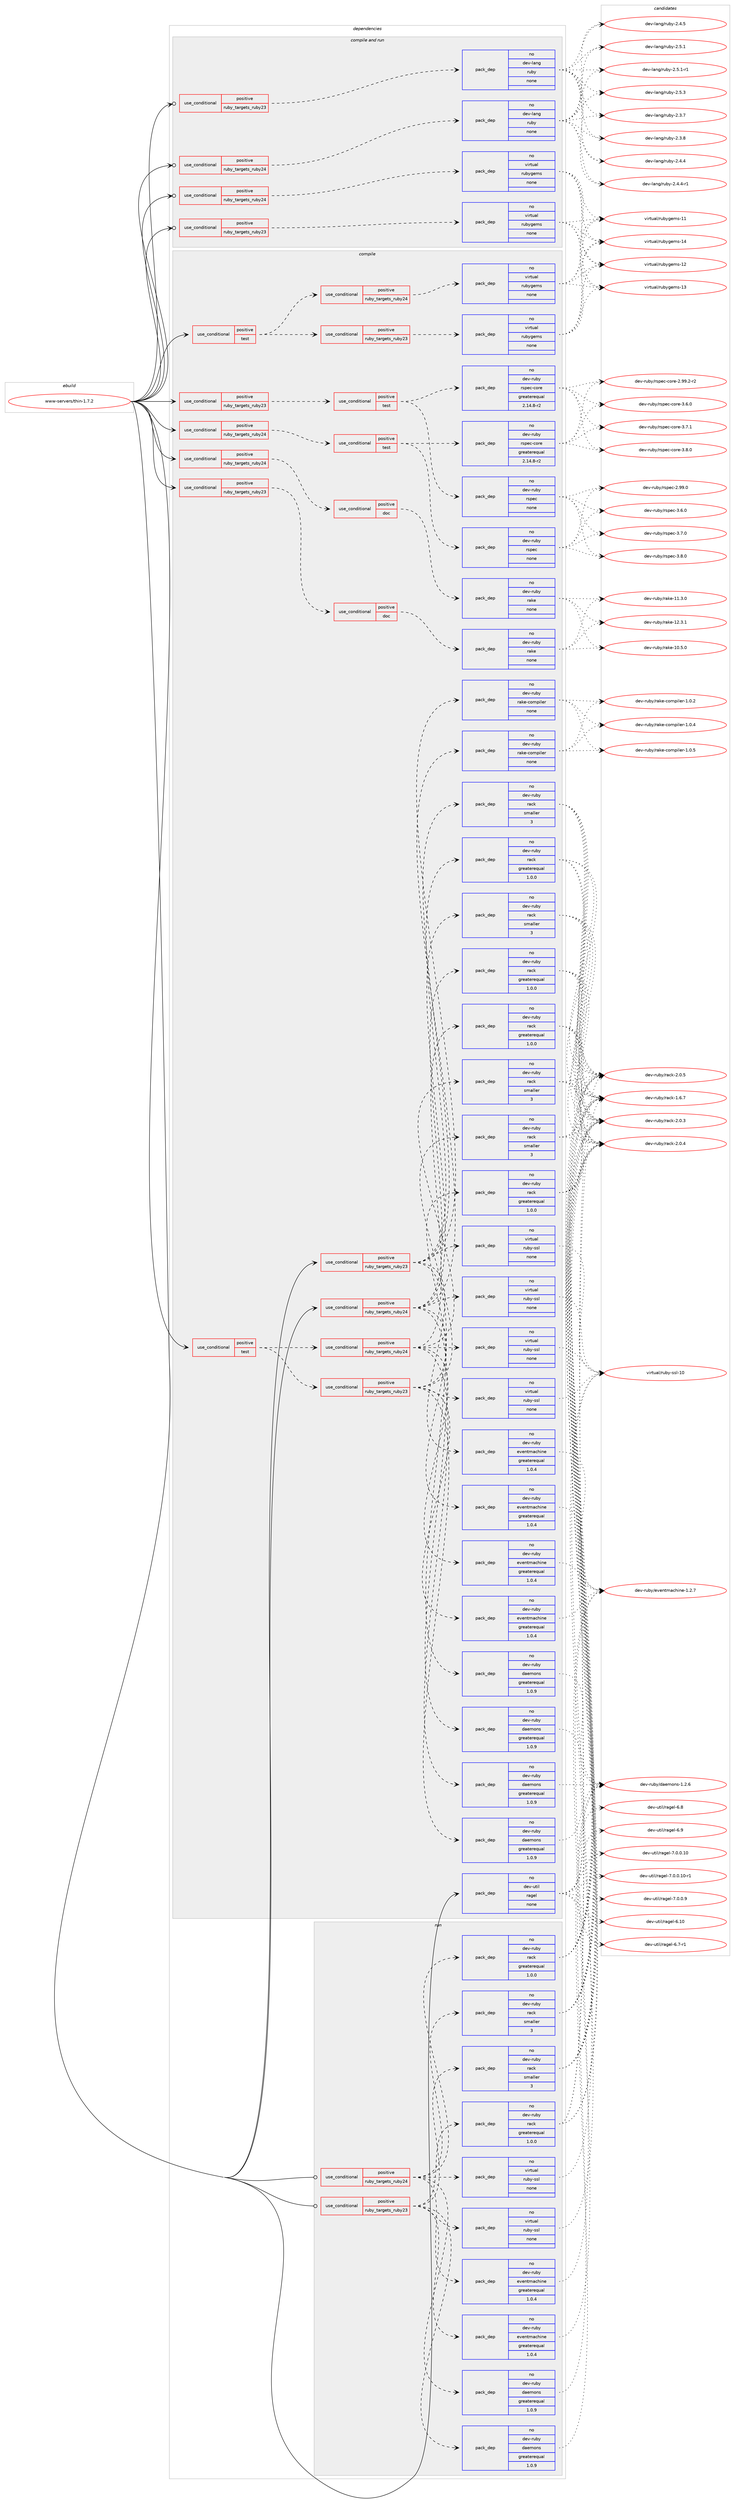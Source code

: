 digraph prolog {

# *************
# Graph options
# *************

newrank=true;
concentrate=true;
compound=true;
graph [rankdir=LR,fontname=Helvetica,fontsize=10,ranksep=1.5];#, ranksep=2.5, nodesep=0.2];
edge  [arrowhead=vee];
node  [fontname=Helvetica,fontsize=10];

# **********
# The ebuild
# **********

subgraph cluster_leftcol {
color=gray;
rank=same;
label=<<i>ebuild</i>>;
id [label="www-servers/thin-1.7.2", color=red, width=4, href="../www-servers/thin-1.7.2.svg"];
}

# ****************
# The dependencies
# ****************

subgraph cluster_midcol {
color=gray;
label=<<i>dependencies</i>>;
subgraph cluster_compile {
fillcolor="#eeeeee";
style=filled;
label=<<i>compile</i>>;
subgraph cond2542 {
dependency11252 [label=<<TABLE BORDER="0" CELLBORDER="1" CELLSPACING="0" CELLPADDING="4"><TR><TD ROWSPAN="3" CELLPADDING="10">use_conditional</TD></TR><TR><TD>positive</TD></TR><TR><TD>ruby_targets_ruby23</TD></TR></TABLE>>, shape=none, color=red];
subgraph cond2543 {
dependency11253 [label=<<TABLE BORDER="0" CELLBORDER="1" CELLSPACING="0" CELLPADDING="4"><TR><TD ROWSPAN="3" CELLPADDING="10">use_conditional</TD></TR><TR><TD>positive</TD></TR><TR><TD>doc</TD></TR></TABLE>>, shape=none, color=red];
subgraph pack8475 {
dependency11254 [label=<<TABLE BORDER="0" CELLBORDER="1" CELLSPACING="0" CELLPADDING="4" WIDTH="220"><TR><TD ROWSPAN="6" CELLPADDING="30">pack_dep</TD></TR><TR><TD WIDTH="110">no</TD></TR><TR><TD>dev-ruby</TD></TR><TR><TD>rake</TD></TR><TR><TD>none</TD></TR><TR><TD></TD></TR></TABLE>>, shape=none, color=blue];
}
dependency11253:e -> dependency11254:w [weight=20,style="dashed",arrowhead="vee"];
}
dependency11252:e -> dependency11253:w [weight=20,style="dashed",arrowhead="vee"];
}
id:e -> dependency11252:w [weight=20,style="solid",arrowhead="vee"];
subgraph cond2544 {
dependency11255 [label=<<TABLE BORDER="0" CELLBORDER="1" CELLSPACING="0" CELLPADDING="4"><TR><TD ROWSPAN="3" CELLPADDING="10">use_conditional</TD></TR><TR><TD>positive</TD></TR><TR><TD>ruby_targets_ruby23</TD></TR></TABLE>>, shape=none, color=red];
subgraph cond2545 {
dependency11256 [label=<<TABLE BORDER="0" CELLBORDER="1" CELLSPACING="0" CELLPADDING="4"><TR><TD ROWSPAN="3" CELLPADDING="10">use_conditional</TD></TR><TR><TD>positive</TD></TR><TR><TD>test</TD></TR></TABLE>>, shape=none, color=red];
subgraph pack8476 {
dependency11257 [label=<<TABLE BORDER="0" CELLBORDER="1" CELLSPACING="0" CELLPADDING="4" WIDTH="220"><TR><TD ROWSPAN="6" CELLPADDING="30">pack_dep</TD></TR><TR><TD WIDTH="110">no</TD></TR><TR><TD>dev-ruby</TD></TR><TR><TD>rspec</TD></TR><TR><TD>none</TD></TR><TR><TD></TD></TR></TABLE>>, shape=none, color=blue];
}
dependency11256:e -> dependency11257:w [weight=20,style="dashed",arrowhead="vee"];
subgraph pack8477 {
dependency11258 [label=<<TABLE BORDER="0" CELLBORDER="1" CELLSPACING="0" CELLPADDING="4" WIDTH="220"><TR><TD ROWSPAN="6" CELLPADDING="30">pack_dep</TD></TR><TR><TD WIDTH="110">no</TD></TR><TR><TD>dev-ruby</TD></TR><TR><TD>rspec-core</TD></TR><TR><TD>greaterequal</TD></TR><TR><TD>2.14.8-r2</TD></TR></TABLE>>, shape=none, color=blue];
}
dependency11256:e -> dependency11258:w [weight=20,style="dashed",arrowhead="vee"];
}
dependency11255:e -> dependency11256:w [weight=20,style="dashed",arrowhead="vee"];
}
id:e -> dependency11255:w [weight=20,style="solid",arrowhead="vee"];
subgraph cond2546 {
dependency11259 [label=<<TABLE BORDER="0" CELLBORDER="1" CELLSPACING="0" CELLPADDING="4"><TR><TD ROWSPAN="3" CELLPADDING="10">use_conditional</TD></TR><TR><TD>positive</TD></TR><TR><TD>ruby_targets_ruby23</TD></TR></TABLE>>, shape=none, color=red];
subgraph pack8478 {
dependency11260 [label=<<TABLE BORDER="0" CELLBORDER="1" CELLSPACING="0" CELLPADDING="4" WIDTH="220"><TR><TD ROWSPAN="6" CELLPADDING="30">pack_dep</TD></TR><TR><TD WIDTH="110">no</TD></TR><TR><TD>dev-ruby</TD></TR><TR><TD>daemons</TD></TR><TR><TD>greaterequal</TD></TR><TR><TD>1.0.9</TD></TR></TABLE>>, shape=none, color=blue];
}
dependency11259:e -> dependency11260:w [weight=20,style="dashed",arrowhead="vee"];
subgraph pack8479 {
dependency11261 [label=<<TABLE BORDER="0" CELLBORDER="1" CELLSPACING="0" CELLPADDING="4" WIDTH="220"><TR><TD ROWSPAN="6" CELLPADDING="30">pack_dep</TD></TR><TR><TD WIDTH="110">no</TD></TR><TR><TD>dev-ruby</TD></TR><TR><TD>rack</TD></TR><TR><TD>greaterequal</TD></TR><TR><TD>1.0.0</TD></TR></TABLE>>, shape=none, color=blue];
}
dependency11259:e -> dependency11261:w [weight=20,style="dashed",arrowhead="vee"];
subgraph pack8480 {
dependency11262 [label=<<TABLE BORDER="0" CELLBORDER="1" CELLSPACING="0" CELLPADDING="4" WIDTH="220"><TR><TD ROWSPAN="6" CELLPADDING="30">pack_dep</TD></TR><TR><TD WIDTH="110">no</TD></TR><TR><TD>dev-ruby</TD></TR><TR><TD>rack</TD></TR><TR><TD>smaller</TD></TR><TR><TD>3</TD></TR></TABLE>>, shape=none, color=blue];
}
dependency11259:e -> dependency11262:w [weight=20,style="dashed",arrowhead="vee"];
subgraph pack8481 {
dependency11263 [label=<<TABLE BORDER="0" CELLBORDER="1" CELLSPACING="0" CELLPADDING="4" WIDTH="220"><TR><TD ROWSPAN="6" CELLPADDING="30">pack_dep</TD></TR><TR><TD WIDTH="110">no</TD></TR><TR><TD>dev-ruby</TD></TR><TR><TD>eventmachine</TD></TR><TR><TD>greaterequal</TD></TR><TR><TD>1.0.4</TD></TR></TABLE>>, shape=none, color=blue];
}
dependency11259:e -> dependency11263:w [weight=20,style="dashed",arrowhead="vee"];
subgraph pack8482 {
dependency11264 [label=<<TABLE BORDER="0" CELLBORDER="1" CELLSPACING="0" CELLPADDING="4" WIDTH="220"><TR><TD ROWSPAN="6" CELLPADDING="30">pack_dep</TD></TR><TR><TD WIDTH="110">no</TD></TR><TR><TD>virtual</TD></TR><TR><TD>ruby-ssl</TD></TR><TR><TD>none</TD></TR><TR><TD></TD></TR></TABLE>>, shape=none, color=blue];
}
dependency11259:e -> dependency11264:w [weight=20,style="dashed",arrowhead="vee"];
subgraph pack8483 {
dependency11265 [label=<<TABLE BORDER="0" CELLBORDER="1" CELLSPACING="0" CELLPADDING="4" WIDTH="220"><TR><TD ROWSPAN="6" CELLPADDING="30">pack_dep</TD></TR><TR><TD WIDTH="110">no</TD></TR><TR><TD>dev-ruby</TD></TR><TR><TD>rake-compiler</TD></TR><TR><TD>none</TD></TR><TR><TD></TD></TR></TABLE>>, shape=none, color=blue];
}
dependency11259:e -> dependency11265:w [weight=20,style="dashed",arrowhead="vee"];
}
id:e -> dependency11259:w [weight=20,style="solid",arrowhead="vee"];
subgraph cond2547 {
dependency11266 [label=<<TABLE BORDER="0" CELLBORDER="1" CELLSPACING="0" CELLPADDING="4"><TR><TD ROWSPAN="3" CELLPADDING="10">use_conditional</TD></TR><TR><TD>positive</TD></TR><TR><TD>ruby_targets_ruby24</TD></TR></TABLE>>, shape=none, color=red];
subgraph cond2548 {
dependency11267 [label=<<TABLE BORDER="0" CELLBORDER="1" CELLSPACING="0" CELLPADDING="4"><TR><TD ROWSPAN="3" CELLPADDING="10">use_conditional</TD></TR><TR><TD>positive</TD></TR><TR><TD>doc</TD></TR></TABLE>>, shape=none, color=red];
subgraph pack8484 {
dependency11268 [label=<<TABLE BORDER="0" CELLBORDER="1" CELLSPACING="0" CELLPADDING="4" WIDTH="220"><TR><TD ROWSPAN="6" CELLPADDING="30">pack_dep</TD></TR><TR><TD WIDTH="110">no</TD></TR><TR><TD>dev-ruby</TD></TR><TR><TD>rake</TD></TR><TR><TD>none</TD></TR><TR><TD></TD></TR></TABLE>>, shape=none, color=blue];
}
dependency11267:e -> dependency11268:w [weight=20,style="dashed",arrowhead="vee"];
}
dependency11266:e -> dependency11267:w [weight=20,style="dashed",arrowhead="vee"];
}
id:e -> dependency11266:w [weight=20,style="solid",arrowhead="vee"];
subgraph cond2549 {
dependency11269 [label=<<TABLE BORDER="0" CELLBORDER="1" CELLSPACING="0" CELLPADDING="4"><TR><TD ROWSPAN="3" CELLPADDING="10">use_conditional</TD></TR><TR><TD>positive</TD></TR><TR><TD>ruby_targets_ruby24</TD></TR></TABLE>>, shape=none, color=red];
subgraph cond2550 {
dependency11270 [label=<<TABLE BORDER="0" CELLBORDER="1" CELLSPACING="0" CELLPADDING="4"><TR><TD ROWSPAN="3" CELLPADDING="10">use_conditional</TD></TR><TR><TD>positive</TD></TR><TR><TD>test</TD></TR></TABLE>>, shape=none, color=red];
subgraph pack8485 {
dependency11271 [label=<<TABLE BORDER="0" CELLBORDER="1" CELLSPACING="0" CELLPADDING="4" WIDTH="220"><TR><TD ROWSPAN="6" CELLPADDING="30">pack_dep</TD></TR><TR><TD WIDTH="110">no</TD></TR><TR><TD>dev-ruby</TD></TR><TR><TD>rspec</TD></TR><TR><TD>none</TD></TR><TR><TD></TD></TR></TABLE>>, shape=none, color=blue];
}
dependency11270:e -> dependency11271:w [weight=20,style="dashed",arrowhead="vee"];
subgraph pack8486 {
dependency11272 [label=<<TABLE BORDER="0" CELLBORDER="1" CELLSPACING="0" CELLPADDING="4" WIDTH="220"><TR><TD ROWSPAN="6" CELLPADDING="30">pack_dep</TD></TR><TR><TD WIDTH="110">no</TD></TR><TR><TD>dev-ruby</TD></TR><TR><TD>rspec-core</TD></TR><TR><TD>greaterequal</TD></TR><TR><TD>2.14.8-r2</TD></TR></TABLE>>, shape=none, color=blue];
}
dependency11270:e -> dependency11272:w [weight=20,style="dashed",arrowhead="vee"];
}
dependency11269:e -> dependency11270:w [weight=20,style="dashed",arrowhead="vee"];
}
id:e -> dependency11269:w [weight=20,style="solid",arrowhead="vee"];
subgraph cond2551 {
dependency11273 [label=<<TABLE BORDER="0" CELLBORDER="1" CELLSPACING="0" CELLPADDING="4"><TR><TD ROWSPAN="3" CELLPADDING="10">use_conditional</TD></TR><TR><TD>positive</TD></TR><TR><TD>ruby_targets_ruby24</TD></TR></TABLE>>, shape=none, color=red];
subgraph pack8487 {
dependency11274 [label=<<TABLE BORDER="0" CELLBORDER="1" CELLSPACING="0" CELLPADDING="4" WIDTH="220"><TR><TD ROWSPAN="6" CELLPADDING="30">pack_dep</TD></TR><TR><TD WIDTH="110">no</TD></TR><TR><TD>dev-ruby</TD></TR><TR><TD>daemons</TD></TR><TR><TD>greaterequal</TD></TR><TR><TD>1.0.9</TD></TR></TABLE>>, shape=none, color=blue];
}
dependency11273:e -> dependency11274:w [weight=20,style="dashed",arrowhead="vee"];
subgraph pack8488 {
dependency11275 [label=<<TABLE BORDER="0" CELLBORDER="1" CELLSPACING="0" CELLPADDING="4" WIDTH="220"><TR><TD ROWSPAN="6" CELLPADDING="30">pack_dep</TD></TR><TR><TD WIDTH="110">no</TD></TR><TR><TD>dev-ruby</TD></TR><TR><TD>rack</TD></TR><TR><TD>greaterequal</TD></TR><TR><TD>1.0.0</TD></TR></TABLE>>, shape=none, color=blue];
}
dependency11273:e -> dependency11275:w [weight=20,style="dashed",arrowhead="vee"];
subgraph pack8489 {
dependency11276 [label=<<TABLE BORDER="0" CELLBORDER="1" CELLSPACING="0" CELLPADDING="4" WIDTH="220"><TR><TD ROWSPAN="6" CELLPADDING="30">pack_dep</TD></TR><TR><TD WIDTH="110">no</TD></TR><TR><TD>dev-ruby</TD></TR><TR><TD>rack</TD></TR><TR><TD>smaller</TD></TR><TR><TD>3</TD></TR></TABLE>>, shape=none, color=blue];
}
dependency11273:e -> dependency11276:w [weight=20,style="dashed",arrowhead="vee"];
subgraph pack8490 {
dependency11277 [label=<<TABLE BORDER="0" CELLBORDER="1" CELLSPACING="0" CELLPADDING="4" WIDTH="220"><TR><TD ROWSPAN="6" CELLPADDING="30">pack_dep</TD></TR><TR><TD WIDTH="110">no</TD></TR><TR><TD>dev-ruby</TD></TR><TR><TD>eventmachine</TD></TR><TR><TD>greaterequal</TD></TR><TR><TD>1.0.4</TD></TR></TABLE>>, shape=none, color=blue];
}
dependency11273:e -> dependency11277:w [weight=20,style="dashed",arrowhead="vee"];
subgraph pack8491 {
dependency11278 [label=<<TABLE BORDER="0" CELLBORDER="1" CELLSPACING="0" CELLPADDING="4" WIDTH="220"><TR><TD ROWSPAN="6" CELLPADDING="30">pack_dep</TD></TR><TR><TD WIDTH="110">no</TD></TR><TR><TD>virtual</TD></TR><TR><TD>ruby-ssl</TD></TR><TR><TD>none</TD></TR><TR><TD></TD></TR></TABLE>>, shape=none, color=blue];
}
dependency11273:e -> dependency11278:w [weight=20,style="dashed",arrowhead="vee"];
subgraph pack8492 {
dependency11279 [label=<<TABLE BORDER="0" CELLBORDER="1" CELLSPACING="0" CELLPADDING="4" WIDTH="220"><TR><TD ROWSPAN="6" CELLPADDING="30">pack_dep</TD></TR><TR><TD WIDTH="110">no</TD></TR><TR><TD>dev-ruby</TD></TR><TR><TD>rake-compiler</TD></TR><TR><TD>none</TD></TR><TR><TD></TD></TR></TABLE>>, shape=none, color=blue];
}
dependency11273:e -> dependency11279:w [weight=20,style="dashed",arrowhead="vee"];
}
id:e -> dependency11273:w [weight=20,style="solid",arrowhead="vee"];
subgraph cond2552 {
dependency11280 [label=<<TABLE BORDER="0" CELLBORDER="1" CELLSPACING="0" CELLPADDING="4"><TR><TD ROWSPAN="3" CELLPADDING="10">use_conditional</TD></TR><TR><TD>positive</TD></TR><TR><TD>test</TD></TR></TABLE>>, shape=none, color=red];
subgraph cond2553 {
dependency11281 [label=<<TABLE BORDER="0" CELLBORDER="1" CELLSPACING="0" CELLPADDING="4"><TR><TD ROWSPAN="3" CELLPADDING="10">use_conditional</TD></TR><TR><TD>positive</TD></TR><TR><TD>ruby_targets_ruby23</TD></TR></TABLE>>, shape=none, color=red];
subgraph pack8493 {
dependency11282 [label=<<TABLE BORDER="0" CELLBORDER="1" CELLSPACING="0" CELLPADDING="4" WIDTH="220"><TR><TD ROWSPAN="6" CELLPADDING="30">pack_dep</TD></TR><TR><TD WIDTH="110">no</TD></TR><TR><TD>dev-ruby</TD></TR><TR><TD>daemons</TD></TR><TR><TD>greaterequal</TD></TR><TR><TD>1.0.9</TD></TR></TABLE>>, shape=none, color=blue];
}
dependency11281:e -> dependency11282:w [weight=20,style="dashed",arrowhead="vee"];
subgraph pack8494 {
dependency11283 [label=<<TABLE BORDER="0" CELLBORDER="1" CELLSPACING="0" CELLPADDING="4" WIDTH="220"><TR><TD ROWSPAN="6" CELLPADDING="30">pack_dep</TD></TR><TR><TD WIDTH="110">no</TD></TR><TR><TD>dev-ruby</TD></TR><TR><TD>rack</TD></TR><TR><TD>greaterequal</TD></TR><TR><TD>1.0.0</TD></TR></TABLE>>, shape=none, color=blue];
}
dependency11281:e -> dependency11283:w [weight=20,style="dashed",arrowhead="vee"];
subgraph pack8495 {
dependency11284 [label=<<TABLE BORDER="0" CELLBORDER="1" CELLSPACING="0" CELLPADDING="4" WIDTH="220"><TR><TD ROWSPAN="6" CELLPADDING="30">pack_dep</TD></TR><TR><TD WIDTH="110">no</TD></TR><TR><TD>dev-ruby</TD></TR><TR><TD>rack</TD></TR><TR><TD>smaller</TD></TR><TR><TD>3</TD></TR></TABLE>>, shape=none, color=blue];
}
dependency11281:e -> dependency11284:w [weight=20,style="dashed",arrowhead="vee"];
subgraph pack8496 {
dependency11285 [label=<<TABLE BORDER="0" CELLBORDER="1" CELLSPACING="0" CELLPADDING="4" WIDTH="220"><TR><TD ROWSPAN="6" CELLPADDING="30">pack_dep</TD></TR><TR><TD WIDTH="110">no</TD></TR><TR><TD>dev-ruby</TD></TR><TR><TD>eventmachine</TD></TR><TR><TD>greaterequal</TD></TR><TR><TD>1.0.4</TD></TR></TABLE>>, shape=none, color=blue];
}
dependency11281:e -> dependency11285:w [weight=20,style="dashed",arrowhead="vee"];
subgraph pack8497 {
dependency11286 [label=<<TABLE BORDER="0" CELLBORDER="1" CELLSPACING="0" CELLPADDING="4" WIDTH="220"><TR><TD ROWSPAN="6" CELLPADDING="30">pack_dep</TD></TR><TR><TD WIDTH="110">no</TD></TR><TR><TD>virtual</TD></TR><TR><TD>ruby-ssl</TD></TR><TR><TD>none</TD></TR><TR><TD></TD></TR></TABLE>>, shape=none, color=blue];
}
dependency11281:e -> dependency11286:w [weight=20,style="dashed",arrowhead="vee"];
}
dependency11280:e -> dependency11281:w [weight=20,style="dashed",arrowhead="vee"];
subgraph cond2554 {
dependency11287 [label=<<TABLE BORDER="0" CELLBORDER="1" CELLSPACING="0" CELLPADDING="4"><TR><TD ROWSPAN="3" CELLPADDING="10">use_conditional</TD></TR><TR><TD>positive</TD></TR><TR><TD>ruby_targets_ruby24</TD></TR></TABLE>>, shape=none, color=red];
subgraph pack8498 {
dependency11288 [label=<<TABLE BORDER="0" CELLBORDER="1" CELLSPACING="0" CELLPADDING="4" WIDTH="220"><TR><TD ROWSPAN="6" CELLPADDING="30">pack_dep</TD></TR><TR><TD WIDTH="110">no</TD></TR><TR><TD>dev-ruby</TD></TR><TR><TD>daemons</TD></TR><TR><TD>greaterequal</TD></TR><TR><TD>1.0.9</TD></TR></TABLE>>, shape=none, color=blue];
}
dependency11287:e -> dependency11288:w [weight=20,style="dashed",arrowhead="vee"];
subgraph pack8499 {
dependency11289 [label=<<TABLE BORDER="0" CELLBORDER="1" CELLSPACING="0" CELLPADDING="4" WIDTH="220"><TR><TD ROWSPAN="6" CELLPADDING="30">pack_dep</TD></TR><TR><TD WIDTH="110">no</TD></TR><TR><TD>dev-ruby</TD></TR><TR><TD>rack</TD></TR><TR><TD>greaterequal</TD></TR><TR><TD>1.0.0</TD></TR></TABLE>>, shape=none, color=blue];
}
dependency11287:e -> dependency11289:w [weight=20,style="dashed",arrowhead="vee"];
subgraph pack8500 {
dependency11290 [label=<<TABLE BORDER="0" CELLBORDER="1" CELLSPACING="0" CELLPADDING="4" WIDTH="220"><TR><TD ROWSPAN="6" CELLPADDING="30">pack_dep</TD></TR><TR><TD WIDTH="110">no</TD></TR><TR><TD>dev-ruby</TD></TR><TR><TD>rack</TD></TR><TR><TD>smaller</TD></TR><TR><TD>3</TD></TR></TABLE>>, shape=none, color=blue];
}
dependency11287:e -> dependency11290:w [weight=20,style="dashed",arrowhead="vee"];
subgraph pack8501 {
dependency11291 [label=<<TABLE BORDER="0" CELLBORDER="1" CELLSPACING="0" CELLPADDING="4" WIDTH="220"><TR><TD ROWSPAN="6" CELLPADDING="30">pack_dep</TD></TR><TR><TD WIDTH="110">no</TD></TR><TR><TD>dev-ruby</TD></TR><TR><TD>eventmachine</TD></TR><TR><TD>greaterequal</TD></TR><TR><TD>1.0.4</TD></TR></TABLE>>, shape=none, color=blue];
}
dependency11287:e -> dependency11291:w [weight=20,style="dashed",arrowhead="vee"];
subgraph pack8502 {
dependency11292 [label=<<TABLE BORDER="0" CELLBORDER="1" CELLSPACING="0" CELLPADDING="4" WIDTH="220"><TR><TD ROWSPAN="6" CELLPADDING="30">pack_dep</TD></TR><TR><TD WIDTH="110">no</TD></TR><TR><TD>virtual</TD></TR><TR><TD>ruby-ssl</TD></TR><TR><TD>none</TD></TR><TR><TD></TD></TR></TABLE>>, shape=none, color=blue];
}
dependency11287:e -> dependency11292:w [weight=20,style="dashed",arrowhead="vee"];
}
dependency11280:e -> dependency11287:w [weight=20,style="dashed",arrowhead="vee"];
}
id:e -> dependency11280:w [weight=20,style="solid",arrowhead="vee"];
subgraph cond2555 {
dependency11293 [label=<<TABLE BORDER="0" CELLBORDER="1" CELLSPACING="0" CELLPADDING="4"><TR><TD ROWSPAN="3" CELLPADDING="10">use_conditional</TD></TR><TR><TD>positive</TD></TR><TR><TD>test</TD></TR></TABLE>>, shape=none, color=red];
subgraph cond2556 {
dependency11294 [label=<<TABLE BORDER="0" CELLBORDER="1" CELLSPACING="0" CELLPADDING="4"><TR><TD ROWSPAN="3" CELLPADDING="10">use_conditional</TD></TR><TR><TD>positive</TD></TR><TR><TD>ruby_targets_ruby23</TD></TR></TABLE>>, shape=none, color=red];
subgraph pack8503 {
dependency11295 [label=<<TABLE BORDER="0" CELLBORDER="1" CELLSPACING="0" CELLPADDING="4" WIDTH="220"><TR><TD ROWSPAN="6" CELLPADDING="30">pack_dep</TD></TR><TR><TD WIDTH="110">no</TD></TR><TR><TD>virtual</TD></TR><TR><TD>rubygems</TD></TR><TR><TD>none</TD></TR><TR><TD></TD></TR></TABLE>>, shape=none, color=blue];
}
dependency11294:e -> dependency11295:w [weight=20,style="dashed",arrowhead="vee"];
}
dependency11293:e -> dependency11294:w [weight=20,style="dashed",arrowhead="vee"];
subgraph cond2557 {
dependency11296 [label=<<TABLE BORDER="0" CELLBORDER="1" CELLSPACING="0" CELLPADDING="4"><TR><TD ROWSPAN="3" CELLPADDING="10">use_conditional</TD></TR><TR><TD>positive</TD></TR><TR><TD>ruby_targets_ruby24</TD></TR></TABLE>>, shape=none, color=red];
subgraph pack8504 {
dependency11297 [label=<<TABLE BORDER="0" CELLBORDER="1" CELLSPACING="0" CELLPADDING="4" WIDTH="220"><TR><TD ROWSPAN="6" CELLPADDING="30">pack_dep</TD></TR><TR><TD WIDTH="110">no</TD></TR><TR><TD>virtual</TD></TR><TR><TD>rubygems</TD></TR><TR><TD>none</TD></TR><TR><TD></TD></TR></TABLE>>, shape=none, color=blue];
}
dependency11296:e -> dependency11297:w [weight=20,style="dashed",arrowhead="vee"];
}
dependency11293:e -> dependency11296:w [weight=20,style="dashed",arrowhead="vee"];
}
id:e -> dependency11293:w [weight=20,style="solid",arrowhead="vee"];
subgraph pack8505 {
dependency11298 [label=<<TABLE BORDER="0" CELLBORDER="1" CELLSPACING="0" CELLPADDING="4" WIDTH="220"><TR><TD ROWSPAN="6" CELLPADDING="30">pack_dep</TD></TR><TR><TD WIDTH="110">no</TD></TR><TR><TD>dev-util</TD></TR><TR><TD>ragel</TD></TR><TR><TD>none</TD></TR><TR><TD></TD></TR></TABLE>>, shape=none, color=blue];
}
id:e -> dependency11298:w [weight=20,style="solid",arrowhead="vee"];
}
subgraph cluster_compileandrun {
fillcolor="#eeeeee";
style=filled;
label=<<i>compile and run</i>>;
subgraph cond2558 {
dependency11299 [label=<<TABLE BORDER="0" CELLBORDER="1" CELLSPACING="0" CELLPADDING="4"><TR><TD ROWSPAN="3" CELLPADDING="10">use_conditional</TD></TR><TR><TD>positive</TD></TR><TR><TD>ruby_targets_ruby23</TD></TR></TABLE>>, shape=none, color=red];
subgraph pack8506 {
dependency11300 [label=<<TABLE BORDER="0" CELLBORDER="1" CELLSPACING="0" CELLPADDING="4" WIDTH="220"><TR><TD ROWSPAN="6" CELLPADDING="30">pack_dep</TD></TR><TR><TD WIDTH="110">no</TD></TR><TR><TD>dev-lang</TD></TR><TR><TD>ruby</TD></TR><TR><TD>none</TD></TR><TR><TD></TD></TR></TABLE>>, shape=none, color=blue];
}
dependency11299:e -> dependency11300:w [weight=20,style="dashed",arrowhead="vee"];
}
id:e -> dependency11299:w [weight=20,style="solid",arrowhead="odotvee"];
subgraph cond2559 {
dependency11301 [label=<<TABLE BORDER="0" CELLBORDER="1" CELLSPACING="0" CELLPADDING="4"><TR><TD ROWSPAN="3" CELLPADDING="10">use_conditional</TD></TR><TR><TD>positive</TD></TR><TR><TD>ruby_targets_ruby23</TD></TR></TABLE>>, shape=none, color=red];
subgraph pack8507 {
dependency11302 [label=<<TABLE BORDER="0" CELLBORDER="1" CELLSPACING="0" CELLPADDING="4" WIDTH="220"><TR><TD ROWSPAN="6" CELLPADDING="30">pack_dep</TD></TR><TR><TD WIDTH="110">no</TD></TR><TR><TD>virtual</TD></TR><TR><TD>rubygems</TD></TR><TR><TD>none</TD></TR><TR><TD></TD></TR></TABLE>>, shape=none, color=blue];
}
dependency11301:e -> dependency11302:w [weight=20,style="dashed",arrowhead="vee"];
}
id:e -> dependency11301:w [weight=20,style="solid",arrowhead="odotvee"];
subgraph cond2560 {
dependency11303 [label=<<TABLE BORDER="0" CELLBORDER="1" CELLSPACING="0" CELLPADDING="4"><TR><TD ROWSPAN="3" CELLPADDING="10">use_conditional</TD></TR><TR><TD>positive</TD></TR><TR><TD>ruby_targets_ruby24</TD></TR></TABLE>>, shape=none, color=red];
subgraph pack8508 {
dependency11304 [label=<<TABLE BORDER="0" CELLBORDER="1" CELLSPACING="0" CELLPADDING="4" WIDTH="220"><TR><TD ROWSPAN="6" CELLPADDING="30">pack_dep</TD></TR><TR><TD WIDTH="110">no</TD></TR><TR><TD>dev-lang</TD></TR><TR><TD>ruby</TD></TR><TR><TD>none</TD></TR><TR><TD></TD></TR></TABLE>>, shape=none, color=blue];
}
dependency11303:e -> dependency11304:w [weight=20,style="dashed",arrowhead="vee"];
}
id:e -> dependency11303:w [weight=20,style="solid",arrowhead="odotvee"];
subgraph cond2561 {
dependency11305 [label=<<TABLE BORDER="0" CELLBORDER="1" CELLSPACING="0" CELLPADDING="4"><TR><TD ROWSPAN="3" CELLPADDING="10">use_conditional</TD></TR><TR><TD>positive</TD></TR><TR><TD>ruby_targets_ruby24</TD></TR></TABLE>>, shape=none, color=red];
subgraph pack8509 {
dependency11306 [label=<<TABLE BORDER="0" CELLBORDER="1" CELLSPACING="0" CELLPADDING="4" WIDTH="220"><TR><TD ROWSPAN="6" CELLPADDING="30">pack_dep</TD></TR><TR><TD WIDTH="110">no</TD></TR><TR><TD>virtual</TD></TR><TR><TD>rubygems</TD></TR><TR><TD>none</TD></TR><TR><TD></TD></TR></TABLE>>, shape=none, color=blue];
}
dependency11305:e -> dependency11306:w [weight=20,style="dashed",arrowhead="vee"];
}
id:e -> dependency11305:w [weight=20,style="solid",arrowhead="odotvee"];
}
subgraph cluster_run {
fillcolor="#eeeeee";
style=filled;
label=<<i>run</i>>;
subgraph cond2562 {
dependency11307 [label=<<TABLE BORDER="0" CELLBORDER="1" CELLSPACING="0" CELLPADDING="4"><TR><TD ROWSPAN="3" CELLPADDING="10">use_conditional</TD></TR><TR><TD>positive</TD></TR><TR><TD>ruby_targets_ruby23</TD></TR></TABLE>>, shape=none, color=red];
subgraph pack8510 {
dependency11308 [label=<<TABLE BORDER="0" CELLBORDER="1" CELLSPACING="0" CELLPADDING="4" WIDTH="220"><TR><TD ROWSPAN="6" CELLPADDING="30">pack_dep</TD></TR><TR><TD WIDTH="110">no</TD></TR><TR><TD>dev-ruby</TD></TR><TR><TD>daemons</TD></TR><TR><TD>greaterequal</TD></TR><TR><TD>1.0.9</TD></TR></TABLE>>, shape=none, color=blue];
}
dependency11307:e -> dependency11308:w [weight=20,style="dashed",arrowhead="vee"];
subgraph pack8511 {
dependency11309 [label=<<TABLE BORDER="0" CELLBORDER="1" CELLSPACING="0" CELLPADDING="4" WIDTH="220"><TR><TD ROWSPAN="6" CELLPADDING="30">pack_dep</TD></TR><TR><TD WIDTH="110">no</TD></TR><TR><TD>dev-ruby</TD></TR><TR><TD>rack</TD></TR><TR><TD>greaterequal</TD></TR><TR><TD>1.0.0</TD></TR></TABLE>>, shape=none, color=blue];
}
dependency11307:e -> dependency11309:w [weight=20,style="dashed",arrowhead="vee"];
subgraph pack8512 {
dependency11310 [label=<<TABLE BORDER="0" CELLBORDER="1" CELLSPACING="0" CELLPADDING="4" WIDTH="220"><TR><TD ROWSPAN="6" CELLPADDING="30">pack_dep</TD></TR><TR><TD WIDTH="110">no</TD></TR><TR><TD>dev-ruby</TD></TR><TR><TD>rack</TD></TR><TR><TD>smaller</TD></TR><TR><TD>3</TD></TR></TABLE>>, shape=none, color=blue];
}
dependency11307:e -> dependency11310:w [weight=20,style="dashed",arrowhead="vee"];
subgraph pack8513 {
dependency11311 [label=<<TABLE BORDER="0" CELLBORDER="1" CELLSPACING="0" CELLPADDING="4" WIDTH="220"><TR><TD ROWSPAN="6" CELLPADDING="30">pack_dep</TD></TR><TR><TD WIDTH="110">no</TD></TR><TR><TD>dev-ruby</TD></TR><TR><TD>eventmachine</TD></TR><TR><TD>greaterequal</TD></TR><TR><TD>1.0.4</TD></TR></TABLE>>, shape=none, color=blue];
}
dependency11307:e -> dependency11311:w [weight=20,style="dashed",arrowhead="vee"];
subgraph pack8514 {
dependency11312 [label=<<TABLE BORDER="0" CELLBORDER="1" CELLSPACING="0" CELLPADDING="4" WIDTH="220"><TR><TD ROWSPAN="6" CELLPADDING="30">pack_dep</TD></TR><TR><TD WIDTH="110">no</TD></TR><TR><TD>virtual</TD></TR><TR><TD>ruby-ssl</TD></TR><TR><TD>none</TD></TR><TR><TD></TD></TR></TABLE>>, shape=none, color=blue];
}
dependency11307:e -> dependency11312:w [weight=20,style="dashed",arrowhead="vee"];
}
id:e -> dependency11307:w [weight=20,style="solid",arrowhead="odot"];
subgraph cond2563 {
dependency11313 [label=<<TABLE BORDER="0" CELLBORDER="1" CELLSPACING="0" CELLPADDING="4"><TR><TD ROWSPAN="3" CELLPADDING="10">use_conditional</TD></TR><TR><TD>positive</TD></TR><TR><TD>ruby_targets_ruby24</TD></TR></TABLE>>, shape=none, color=red];
subgraph pack8515 {
dependency11314 [label=<<TABLE BORDER="0" CELLBORDER="1" CELLSPACING="0" CELLPADDING="4" WIDTH="220"><TR><TD ROWSPAN="6" CELLPADDING="30">pack_dep</TD></TR><TR><TD WIDTH="110">no</TD></TR><TR><TD>dev-ruby</TD></TR><TR><TD>daemons</TD></TR><TR><TD>greaterequal</TD></TR><TR><TD>1.0.9</TD></TR></TABLE>>, shape=none, color=blue];
}
dependency11313:e -> dependency11314:w [weight=20,style="dashed",arrowhead="vee"];
subgraph pack8516 {
dependency11315 [label=<<TABLE BORDER="0" CELLBORDER="1" CELLSPACING="0" CELLPADDING="4" WIDTH="220"><TR><TD ROWSPAN="6" CELLPADDING="30">pack_dep</TD></TR><TR><TD WIDTH="110">no</TD></TR><TR><TD>dev-ruby</TD></TR><TR><TD>rack</TD></TR><TR><TD>greaterequal</TD></TR><TR><TD>1.0.0</TD></TR></TABLE>>, shape=none, color=blue];
}
dependency11313:e -> dependency11315:w [weight=20,style="dashed",arrowhead="vee"];
subgraph pack8517 {
dependency11316 [label=<<TABLE BORDER="0" CELLBORDER="1" CELLSPACING="0" CELLPADDING="4" WIDTH="220"><TR><TD ROWSPAN="6" CELLPADDING="30">pack_dep</TD></TR><TR><TD WIDTH="110">no</TD></TR><TR><TD>dev-ruby</TD></TR><TR><TD>rack</TD></TR><TR><TD>smaller</TD></TR><TR><TD>3</TD></TR></TABLE>>, shape=none, color=blue];
}
dependency11313:e -> dependency11316:w [weight=20,style="dashed",arrowhead="vee"];
subgraph pack8518 {
dependency11317 [label=<<TABLE BORDER="0" CELLBORDER="1" CELLSPACING="0" CELLPADDING="4" WIDTH="220"><TR><TD ROWSPAN="6" CELLPADDING="30">pack_dep</TD></TR><TR><TD WIDTH="110">no</TD></TR><TR><TD>dev-ruby</TD></TR><TR><TD>eventmachine</TD></TR><TR><TD>greaterequal</TD></TR><TR><TD>1.0.4</TD></TR></TABLE>>, shape=none, color=blue];
}
dependency11313:e -> dependency11317:w [weight=20,style="dashed",arrowhead="vee"];
subgraph pack8519 {
dependency11318 [label=<<TABLE BORDER="0" CELLBORDER="1" CELLSPACING="0" CELLPADDING="4" WIDTH="220"><TR><TD ROWSPAN="6" CELLPADDING="30">pack_dep</TD></TR><TR><TD WIDTH="110">no</TD></TR><TR><TD>virtual</TD></TR><TR><TD>ruby-ssl</TD></TR><TR><TD>none</TD></TR><TR><TD></TD></TR></TABLE>>, shape=none, color=blue];
}
dependency11313:e -> dependency11318:w [weight=20,style="dashed",arrowhead="vee"];
}
id:e -> dependency11313:w [weight=20,style="solid",arrowhead="odot"];
}
}

# **************
# The candidates
# **************

subgraph cluster_choices {
rank=same;
color=gray;
label=<<i>candidates</i>>;

subgraph choice8475 {
color=black;
nodesep=1;
choice1001011184511411798121471149710710145494846534648 [label="dev-ruby/rake-10.5.0", color=red, width=4,href="../dev-ruby/rake-10.5.0.svg"];
choice1001011184511411798121471149710710145494946514648 [label="dev-ruby/rake-11.3.0", color=red, width=4,href="../dev-ruby/rake-11.3.0.svg"];
choice1001011184511411798121471149710710145495046514649 [label="dev-ruby/rake-12.3.1", color=red, width=4,href="../dev-ruby/rake-12.3.1.svg"];
dependency11254:e -> choice1001011184511411798121471149710710145494846534648:w [style=dotted,weight="100"];
dependency11254:e -> choice1001011184511411798121471149710710145494946514648:w [style=dotted,weight="100"];
dependency11254:e -> choice1001011184511411798121471149710710145495046514649:w [style=dotted,weight="100"];
}
subgraph choice8476 {
color=black;
nodesep=1;
choice1001011184511411798121471141151121019945504657574648 [label="dev-ruby/rspec-2.99.0", color=red, width=4,href="../dev-ruby/rspec-2.99.0.svg"];
choice10010111845114117981214711411511210199455146544648 [label="dev-ruby/rspec-3.6.0", color=red, width=4,href="../dev-ruby/rspec-3.6.0.svg"];
choice10010111845114117981214711411511210199455146554648 [label="dev-ruby/rspec-3.7.0", color=red, width=4,href="../dev-ruby/rspec-3.7.0.svg"];
choice10010111845114117981214711411511210199455146564648 [label="dev-ruby/rspec-3.8.0", color=red, width=4,href="../dev-ruby/rspec-3.8.0.svg"];
dependency11257:e -> choice1001011184511411798121471141151121019945504657574648:w [style=dotted,weight="100"];
dependency11257:e -> choice10010111845114117981214711411511210199455146544648:w [style=dotted,weight="100"];
dependency11257:e -> choice10010111845114117981214711411511210199455146554648:w [style=dotted,weight="100"];
dependency11257:e -> choice10010111845114117981214711411511210199455146564648:w [style=dotted,weight="100"];
}
subgraph choice8477 {
color=black;
nodesep=1;
choice100101118451141179812147114115112101994599111114101455046575746504511450 [label="dev-ruby/rspec-core-2.99.2-r2", color=red, width=4,href="../dev-ruby/rspec-core-2.99.2-r2.svg"];
choice100101118451141179812147114115112101994599111114101455146544648 [label="dev-ruby/rspec-core-3.6.0", color=red, width=4,href="../dev-ruby/rspec-core-3.6.0.svg"];
choice100101118451141179812147114115112101994599111114101455146554649 [label="dev-ruby/rspec-core-3.7.1", color=red, width=4,href="../dev-ruby/rspec-core-3.7.1.svg"];
choice100101118451141179812147114115112101994599111114101455146564648 [label="dev-ruby/rspec-core-3.8.0", color=red, width=4,href="../dev-ruby/rspec-core-3.8.0.svg"];
dependency11258:e -> choice100101118451141179812147114115112101994599111114101455046575746504511450:w [style=dotted,weight="100"];
dependency11258:e -> choice100101118451141179812147114115112101994599111114101455146544648:w [style=dotted,weight="100"];
dependency11258:e -> choice100101118451141179812147114115112101994599111114101455146554649:w [style=dotted,weight="100"];
dependency11258:e -> choice100101118451141179812147114115112101994599111114101455146564648:w [style=dotted,weight="100"];
}
subgraph choice8478 {
color=black;
nodesep=1;
choice10010111845114117981214710097101109111110115454946504654 [label="dev-ruby/daemons-1.2.6", color=red, width=4,href="../dev-ruby/daemons-1.2.6.svg"];
dependency11260:e -> choice10010111845114117981214710097101109111110115454946504654:w [style=dotted,weight="100"];
}
subgraph choice8479 {
color=black;
nodesep=1;
choice1001011184511411798121471149799107454946544655 [label="dev-ruby/rack-1.6.7", color=red, width=4,href="../dev-ruby/rack-1.6.7.svg"];
choice1001011184511411798121471149799107455046484651 [label="dev-ruby/rack-2.0.3", color=red, width=4,href="../dev-ruby/rack-2.0.3.svg"];
choice1001011184511411798121471149799107455046484652 [label="dev-ruby/rack-2.0.4", color=red, width=4,href="../dev-ruby/rack-2.0.4.svg"];
choice1001011184511411798121471149799107455046484653 [label="dev-ruby/rack-2.0.5", color=red, width=4,href="../dev-ruby/rack-2.0.5.svg"];
dependency11261:e -> choice1001011184511411798121471149799107454946544655:w [style=dotted,weight="100"];
dependency11261:e -> choice1001011184511411798121471149799107455046484651:w [style=dotted,weight="100"];
dependency11261:e -> choice1001011184511411798121471149799107455046484652:w [style=dotted,weight="100"];
dependency11261:e -> choice1001011184511411798121471149799107455046484653:w [style=dotted,weight="100"];
}
subgraph choice8480 {
color=black;
nodesep=1;
choice1001011184511411798121471149799107454946544655 [label="dev-ruby/rack-1.6.7", color=red, width=4,href="../dev-ruby/rack-1.6.7.svg"];
choice1001011184511411798121471149799107455046484651 [label="dev-ruby/rack-2.0.3", color=red, width=4,href="../dev-ruby/rack-2.0.3.svg"];
choice1001011184511411798121471149799107455046484652 [label="dev-ruby/rack-2.0.4", color=red, width=4,href="../dev-ruby/rack-2.0.4.svg"];
choice1001011184511411798121471149799107455046484653 [label="dev-ruby/rack-2.0.5", color=red, width=4,href="../dev-ruby/rack-2.0.5.svg"];
dependency11262:e -> choice1001011184511411798121471149799107454946544655:w [style=dotted,weight="100"];
dependency11262:e -> choice1001011184511411798121471149799107455046484651:w [style=dotted,weight="100"];
dependency11262:e -> choice1001011184511411798121471149799107455046484652:w [style=dotted,weight="100"];
dependency11262:e -> choice1001011184511411798121471149799107455046484653:w [style=dotted,weight="100"];
}
subgraph choice8481 {
color=black;
nodesep=1;
choice1001011184511411798121471011181011101161099799104105110101454946504655 [label="dev-ruby/eventmachine-1.2.7", color=red, width=4,href="../dev-ruby/eventmachine-1.2.7.svg"];
dependency11263:e -> choice1001011184511411798121471011181011101161099799104105110101454946504655:w [style=dotted,weight="100"];
}
subgraph choice8482 {
color=black;
nodesep=1;
choice11810511411611797108471141179812145115115108454948 [label="virtual/ruby-ssl-10", color=red, width=4,href="../virtual/ruby-ssl-10.svg"];
dependency11264:e -> choice11810511411611797108471141179812145115115108454948:w [style=dotted,weight="100"];
}
subgraph choice8483 {
color=black;
nodesep=1;
choice100101118451141179812147114971071014599111109112105108101114454946484650 [label="dev-ruby/rake-compiler-1.0.2", color=red, width=4,href="../dev-ruby/rake-compiler-1.0.2.svg"];
choice100101118451141179812147114971071014599111109112105108101114454946484652 [label="dev-ruby/rake-compiler-1.0.4", color=red, width=4,href="../dev-ruby/rake-compiler-1.0.4.svg"];
choice100101118451141179812147114971071014599111109112105108101114454946484653 [label="dev-ruby/rake-compiler-1.0.5", color=red, width=4,href="../dev-ruby/rake-compiler-1.0.5.svg"];
dependency11265:e -> choice100101118451141179812147114971071014599111109112105108101114454946484650:w [style=dotted,weight="100"];
dependency11265:e -> choice100101118451141179812147114971071014599111109112105108101114454946484652:w [style=dotted,weight="100"];
dependency11265:e -> choice100101118451141179812147114971071014599111109112105108101114454946484653:w [style=dotted,weight="100"];
}
subgraph choice8484 {
color=black;
nodesep=1;
choice1001011184511411798121471149710710145494846534648 [label="dev-ruby/rake-10.5.0", color=red, width=4,href="../dev-ruby/rake-10.5.0.svg"];
choice1001011184511411798121471149710710145494946514648 [label="dev-ruby/rake-11.3.0", color=red, width=4,href="../dev-ruby/rake-11.3.0.svg"];
choice1001011184511411798121471149710710145495046514649 [label="dev-ruby/rake-12.3.1", color=red, width=4,href="../dev-ruby/rake-12.3.1.svg"];
dependency11268:e -> choice1001011184511411798121471149710710145494846534648:w [style=dotted,weight="100"];
dependency11268:e -> choice1001011184511411798121471149710710145494946514648:w [style=dotted,weight="100"];
dependency11268:e -> choice1001011184511411798121471149710710145495046514649:w [style=dotted,weight="100"];
}
subgraph choice8485 {
color=black;
nodesep=1;
choice1001011184511411798121471141151121019945504657574648 [label="dev-ruby/rspec-2.99.0", color=red, width=4,href="../dev-ruby/rspec-2.99.0.svg"];
choice10010111845114117981214711411511210199455146544648 [label="dev-ruby/rspec-3.6.0", color=red, width=4,href="../dev-ruby/rspec-3.6.0.svg"];
choice10010111845114117981214711411511210199455146554648 [label="dev-ruby/rspec-3.7.0", color=red, width=4,href="../dev-ruby/rspec-3.7.0.svg"];
choice10010111845114117981214711411511210199455146564648 [label="dev-ruby/rspec-3.8.0", color=red, width=4,href="../dev-ruby/rspec-3.8.0.svg"];
dependency11271:e -> choice1001011184511411798121471141151121019945504657574648:w [style=dotted,weight="100"];
dependency11271:e -> choice10010111845114117981214711411511210199455146544648:w [style=dotted,weight="100"];
dependency11271:e -> choice10010111845114117981214711411511210199455146554648:w [style=dotted,weight="100"];
dependency11271:e -> choice10010111845114117981214711411511210199455146564648:w [style=dotted,weight="100"];
}
subgraph choice8486 {
color=black;
nodesep=1;
choice100101118451141179812147114115112101994599111114101455046575746504511450 [label="dev-ruby/rspec-core-2.99.2-r2", color=red, width=4,href="../dev-ruby/rspec-core-2.99.2-r2.svg"];
choice100101118451141179812147114115112101994599111114101455146544648 [label="dev-ruby/rspec-core-3.6.0", color=red, width=4,href="../dev-ruby/rspec-core-3.6.0.svg"];
choice100101118451141179812147114115112101994599111114101455146554649 [label="dev-ruby/rspec-core-3.7.1", color=red, width=4,href="../dev-ruby/rspec-core-3.7.1.svg"];
choice100101118451141179812147114115112101994599111114101455146564648 [label="dev-ruby/rspec-core-3.8.0", color=red, width=4,href="../dev-ruby/rspec-core-3.8.0.svg"];
dependency11272:e -> choice100101118451141179812147114115112101994599111114101455046575746504511450:w [style=dotted,weight="100"];
dependency11272:e -> choice100101118451141179812147114115112101994599111114101455146544648:w [style=dotted,weight="100"];
dependency11272:e -> choice100101118451141179812147114115112101994599111114101455146554649:w [style=dotted,weight="100"];
dependency11272:e -> choice100101118451141179812147114115112101994599111114101455146564648:w [style=dotted,weight="100"];
}
subgraph choice8487 {
color=black;
nodesep=1;
choice10010111845114117981214710097101109111110115454946504654 [label="dev-ruby/daemons-1.2.6", color=red, width=4,href="../dev-ruby/daemons-1.2.6.svg"];
dependency11274:e -> choice10010111845114117981214710097101109111110115454946504654:w [style=dotted,weight="100"];
}
subgraph choice8488 {
color=black;
nodesep=1;
choice1001011184511411798121471149799107454946544655 [label="dev-ruby/rack-1.6.7", color=red, width=4,href="../dev-ruby/rack-1.6.7.svg"];
choice1001011184511411798121471149799107455046484651 [label="dev-ruby/rack-2.0.3", color=red, width=4,href="../dev-ruby/rack-2.0.3.svg"];
choice1001011184511411798121471149799107455046484652 [label="dev-ruby/rack-2.0.4", color=red, width=4,href="../dev-ruby/rack-2.0.4.svg"];
choice1001011184511411798121471149799107455046484653 [label="dev-ruby/rack-2.0.5", color=red, width=4,href="../dev-ruby/rack-2.0.5.svg"];
dependency11275:e -> choice1001011184511411798121471149799107454946544655:w [style=dotted,weight="100"];
dependency11275:e -> choice1001011184511411798121471149799107455046484651:w [style=dotted,weight="100"];
dependency11275:e -> choice1001011184511411798121471149799107455046484652:w [style=dotted,weight="100"];
dependency11275:e -> choice1001011184511411798121471149799107455046484653:w [style=dotted,weight="100"];
}
subgraph choice8489 {
color=black;
nodesep=1;
choice1001011184511411798121471149799107454946544655 [label="dev-ruby/rack-1.6.7", color=red, width=4,href="../dev-ruby/rack-1.6.7.svg"];
choice1001011184511411798121471149799107455046484651 [label="dev-ruby/rack-2.0.3", color=red, width=4,href="../dev-ruby/rack-2.0.3.svg"];
choice1001011184511411798121471149799107455046484652 [label="dev-ruby/rack-2.0.4", color=red, width=4,href="../dev-ruby/rack-2.0.4.svg"];
choice1001011184511411798121471149799107455046484653 [label="dev-ruby/rack-2.0.5", color=red, width=4,href="../dev-ruby/rack-2.0.5.svg"];
dependency11276:e -> choice1001011184511411798121471149799107454946544655:w [style=dotted,weight="100"];
dependency11276:e -> choice1001011184511411798121471149799107455046484651:w [style=dotted,weight="100"];
dependency11276:e -> choice1001011184511411798121471149799107455046484652:w [style=dotted,weight="100"];
dependency11276:e -> choice1001011184511411798121471149799107455046484653:w [style=dotted,weight="100"];
}
subgraph choice8490 {
color=black;
nodesep=1;
choice1001011184511411798121471011181011101161099799104105110101454946504655 [label="dev-ruby/eventmachine-1.2.7", color=red, width=4,href="../dev-ruby/eventmachine-1.2.7.svg"];
dependency11277:e -> choice1001011184511411798121471011181011101161099799104105110101454946504655:w [style=dotted,weight="100"];
}
subgraph choice8491 {
color=black;
nodesep=1;
choice11810511411611797108471141179812145115115108454948 [label="virtual/ruby-ssl-10", color=red, width=4,href="../virtual/ruby-ssl-10.svg"];
dependency11278:e -> choice11810511411611797108471141179812145115115108454948:w [style=dotted,weight="100"];
}
subgraph choice8492 {
color=black;
nodesep=1;
choice100101118451141179812147114971071014599111109112105108101114454946484650 [label="dev-ruby/rake-compiler-1.0.2", color=red, width=4,href="../dev-ruby/rake-compiler-1.0.2.svg"];
choice100101118451141179812147114971071014599111109112105108101114454946484652 [label="dev-ruby/rake-compiler-1.0.4", color=red, width=4,href="../dev-ruby/rake-compiler-1.0.4.svg"];
choice100101118451141179812147114971071014599111109112105108101114454946484653 [label="dev-ruby/rake-compiler-1.0.5", color=red, width=4,href="../dev-ruby/rake-compiler-1.0.5.svg"];
dependency11279:e -> choice100101118451141179812147114971071014599111109112105108101114454946484650:w [style=dotted,weight="100"];
dependency11279:e -> choice100101118451141179812147114971071014599111109112105108101114454946484652:w [style=dotted,weight="100"];
dependency11279:e -> choice100101118451141179812147114971071014599111109112105108101114454946484653:w [style=dotted,weight="100"];
}
subgraph choice8493 {
color=black;
nodesep=1;
choice10010111845114117981214710097101109111110115454946504654 [label="dev-ruby/daemons-1.2.6", color=red, width=4,href="../dev-ruby/daemons-1.2.6.svg"];
dependency11282:e -> choice10010111845114117981214710097101109111110115454946504654:w [style=dotted,weight="100"];
}
subgraph choice8494 {
color=black;
nodesep=1;
choice1001011184511411798121471149799107454946544655 [label="dev-ruby/rack-1.6.7", color=red, width=4,href="../dev-ruby/rack-1.6.7.svg"];
choice1001011184511411798121471149799107455046484651 [label="dev-ruby/rack-2.0.3", color=red, width=4,href="../dev-ruby/rack-2.0.3.svg"];
choice1001011184511411798121471149799107455046484652 [label="dev-ruby/rack-2.0.4", color=red, width=4,href="../dev-ruby/rack-2.0.4.svg"];
choice1001011184511411798121471149799107455046484653 [label="dev-ruby/rack-2.0.5", color=red, width=4,href="../dev-ruby/rack-2.0.5.svg"];
dependency11283:e -> choice1001011184511411798121471149799107454946544655:w [style=dotted,weight="100"];
dependency11283:e -> choice1001011184511411798121471149799107455046484651:w [style=dotted,weight="100"];
dependency11283:e -> choice1001011184511411798121471149799107455046484652:w [style=dotted,weight="100"];
dependency11283:e -> choice1001011184511411798121471149799107455046484653:w [style=dotted,weight="100"];
}
subgraph choice8495 {
color=black;
nodesep=1;
choice1001011184511411798121471149799107454946544655 [label="dev-ruby/rack-1.6.7", color=red, width=4,href="../dev-ruby/rack-1.6.7.svg"];
choice1001011184511411798121471149799107455046484651 [label="dev-ruby/rack-2.0.3", color=red, width=4,href="../dev-ruby/rack-2.0.3.svg"];
choice1001011184511411798121471149799107455046484652 [label="dev-ruby/rack-2.0.4", color=red, width=4,href="../dev-ruby/rack-2.0.4.svg"];
choice1001011184511411798121471149799107455046484653 [label="dev-ruby/rack-2.0.5", color=red, width=4,href="../dev-ruby/rack-2.0.5.svg"];
dependency11284:e -> choice1001011184511411798121471149799107454946544655:w [style=dotted,weight="100"];
dependency11284:e -> choice1001011184511411798121471149799107455046484651:w [style=dotted,weight="100"];
dependency11284:e -> choice1001011184511411798121471149799107455046484652:w [style=dotted,weight="100"];
dependency11284:e -> choice1001011184511411798121471149799107455046484653:w [style=dotted,weight="100"];
}
subgraph choice8496 {
color=black;
nodesep=1;
choice1001011184511411798121471011181011101161099799104105110101454946504655 [label="dev-ruby/eventmachine-1.2.7", color=red, width=4,href="../dev-ruby/eventmachine-1.2.7.svg"];
dependency11285:e -> choice1001011184511411798121471011181011101161099799104105110101454946504655:w [style=dotted,weight="100"];
}
subgraph choice8497 {
color=black;
nodesep=1;
choice11810511411611797108471141179812145115115108454948 [label="virtual/ruby-ssl-10", color=red, width=4,href="../virtual/ruby-ssl-10.svg"];
dependency11286:e -> choice11810511411611797108471141179812145115115108454948:w [style=dotted,weight="100"];
}
subgraph choice8498 {
color=black;
nodesep=1;
choice10010111845114117981214710097101109111110115454946504654 [label="dev-ruby/daemons-1.2.6", color=red, width=4,href="../dev-ruby/daemons-1.2.6.svg"];
dependency11288:e -> choice10010111845114117981214710097101109111110115454946504654:w [style=dotted,weight="100"];
}
subgraph choice8499 {
color=black;
nodesep=1;
choice1001011184511411798121471149799107454946544655 [label="dev-ruby/rack-1.6.7", color=red, width=4,href="../dev-ruby/rack-1.6.7.svg"];
choice1001011184511411798121471149799107455046484651 [label="dev-ruby/rack-2.0.3", color=red, width=4,href="../dev-ruby/rack-2.0.3.svg"];
choice1001011184511411798121471149799107455046484652 [label="dev-ruby/rack-2.0.4", color=red, width=4,href="../dev-ruby/rack-2.0.4.svg"];
choice1001011184511411798121471149799107455046484653 [label="dev-ruby/rack-2.0.5", color=red, width=4,href="../dev-ruby/rack-2.0.5.svg"];
dependency11289:e -> choice1001011184511411798121471149799107454946544655:w [style=dotted,weight="100"];
dependency11289:e -> choice1001011184511411798121471149799107455046484651:w [style=dotted,weight="100"];
dependency11289:e -> choice1001011184511411798121471149799107455046484652:w [style=dotted,weight="100"];
dependency11289:e -> choice1001011184511411798121471149799107455046484653:w [style=dotted,weight="100"];
}
subgraph choice8500 {
color=black;
nodesep=1;
choice1001011184511411798121471149799107454946544655 [label="dev-ruby/rack-1.6.7", color=red, width=4,href="../dev-ruby/rack-1.6.7.svg"];
choice1001011184511411798121471149799107455046484651 [label="dev-ruby/rack-2.0.3", color=red, width=4,href="../dev-ruby/rack-2.0.3.svg"];
choice1001011184511411798121471149799107455046484652 [label="dev-ruby/rack-2.0.4", color=red, width=4,href="../dev-ruby/rack-2.0.4.svg"];
choice1001011184511411798121471149799107455046484653 [label="dev-ruby/rack-2.0.5", color=red, width=4,href="../dev-ruby/rack-2.0.5.svg"];
dependency11290:e -> choice1001011184511411798121471149799107454946544655:w [style=dotted,weight="100"];
dependency11290:e -> choice1001011184511411798121471149799107455046484651:w [style=dotted,weight="100"];
dependency11290:e -> choice1001011184511411798121471149799107455046484652:w [style=dotted,weight="100"];
dependency11290:e -> choice1001011184511411798121471149799107455046484653:w [style=dotted,weight="100"];
}
subgraph choice8501 {
color=black;
nodesep=1;
choice1001011184511411798121471011181011101161099799104105110101454946504655 [label="dev-ruby/eventmachine-1.2.7", color=red, width=4,href="../dev-ruby/eventmachine-1.2.7.svg"];
dependency11291:e -> choice1001011184511411798121471011181011101161099799104105110101454946504655:w [style=dotted,weight="100"];
}
subgraph choice8502 {
color=black;
nodesep=1;
choice11810511411611797108471141179812145115115108454948 [label="virtual/ruby-ssl-10", color=red, width=4,href="../virtual/ruby-ssl-10.svg"];
dependency11292:e -> choice11810511411611797108471141179812145115115108454948:w [style=dotted,weight="100"];
}
subgraph choice8503 {
color=black;
nodesep=1;
choice118105114116117971084711411798121103101109115454949 [label="virtual/rubygems-11", color=red, width=4,href="../virtual/rubygems-11.svg"];
choice118105114116117971084711411798121103101109115454950 [label="virtual/rubygems-12", color=red, width=4,href="../virtual/rubygems-12.svg"];
choice118105114116117971084711411798121103101109115454951 [label="virtual/rubygems-13", color=red, width=4,href="../virtual/rubygems-13.svg"];
choice118105114116117971084711411798121103101109115454952 [label="virtual/rubygems-14", color=red, width=4,href="../virtual/rubygems-14.svg"];
dependency11295:e -> choice118105114116117971084711411798121103101109115454949:w [style=dotted,weight="100"];
dependency11295:e -> choice118105114116117971084711411798121103101109115454950:w [style=dotted,weight="100"];
dependency11295:e -> choice118105114116117971084711411798121103101109115454951:w [style=dotted,weight="100"];
dependency11295:e -> choice118105114116117971084711411798121103101109115454952:w [style=dotted,weight="100"];
}
subgraph choice8504 {
color=black;
nodesep=1;
choice118105114116117971084711411798121103101109115454949 [label="virtual/rubygems-11", color=red, width=4,href="../virtual/rubygems-11.svg"];
choice118105114116117971084711411798121103101109115454950 [label="virtual/rubygems-12", color=red, width=4,href="../virtual/rubygems-12.svg"];
choice118105114116117971084711411798121103101109115454951 [label="virtual/rubygems-13", color=red, width=4,href="../virtual/rubygems-13.svg"];
choice118105114116117971084711411798121103101109115454952 [label="virtual/rubygems-14", color=red, width=4,href="../virtual/rubygems-14.svg"];
dependency11297:e -> choice118105114116117971084711411798121103101109115454949:w [style=dotted,weight="100"];
dependency11297:e -> choice118105114116117971084711411798121103101109115454950:w [style=dotted,weight="100"];
dependency11297:e -> choice118105114116117971084711411798121103101109115454951:w [style=dotted,weight="100"];
dependency11297:e -> choice118105114116117971084711411798121103101109115454952:w [style=dotted,weight="100"];
}
subgraph choice8505 {
color=black;
nodesep=1;
choice1001011184511711610510847114971031011084554464948 [label="dev-util/ragel-6.10", color=red, width=4,href="../dev-util/ragel-6.10.svg"];
choice100101118451171161051084711497103101108455446554511449 [label="dev-util/ragel-6.7-r1", color=red, width=4,href="../dev-util/ragel-6.7-r1.svg"];
choice10010111845117116105108471149710310110845544656 [label="dev-util/ragel-6.8", color=red, width=4,href="../dev-util/ragel-6.8.svg"];
choice10010111845117116105108471149710310110845544657 [label="dev-util/ragel-6.9", color=red, width=4,href="../dev-util/ragel-6.9.svg"];
choice100101118451171161051084711497103101108455546484648464948 [label="dev-util/ragel-7.0.0.10", color=red, width=4,href="../dev-util/ragel-7.0.0.10.svg"];
choice1001011184511711610510847114971031011084555464846484649484511449 [label="dev-util/ragel-7.0.0.10-r1", color=red, width=4,href="../dev-util/ragel-7.0.0.10-r1.svg"];
choice1001011184511711610510847114971031011084555464846484657 [label="dev-util/ragel-7.0.0.9", color=red, width=4,href="../dev-util/ragel-7.0.0.9.svg"];
dependency11298:e -> choice1001011184511711610510847114971031011084554464948:w [style=dotted,weight="100"];
dependency11298:e -> choice100101118451171161051084711497103101108455446554511449:w [style=dotted,weight="100"];
dependency11298:e -> choice10010111845117116105108471149710310110845544656:w [style=dotted,weight="100"];
dependency11298:e -> choice10010111845117116105108471149710310110845544657:w [style=dotted,weight="100"];
dependency11298:e -> choice100101118451171161051084711497103101108455546484648464948:w [style=dotted,weight="100"];
dependency11298:e -> choice1001011184511711610510847114971031011084555464846484649484511449:w [style=dotted,weight="100"];
dependency11298:e -> choice1001011184511711610510847114971031011084555464846484657:w [style=dotted,weight="100"];
}
subgraph choice8506 {
color=black;
nodesep=1;
choice10010111845108971101034711411798121455046514655 [label="dev-lang/ruby-2.3.7", color=red, width=4,href="../dev-lang/ruby-2.3.7.svg"];
choice10010111845108971101034711411798121455046514656 [label="dev-lang/ruby-2.3.8", color=red, width=4,href="../dev-lang/ruby-2.3.8.svg"];
choice10010111845108971101034711411798121455046524652 [label="dev-lang/ruby-2.4.4", color=red, width=4,href="../dev-lang/ruby-2.4.4.svg"];
choice100101118451089711010347114117981214550465246524511449 [label="dev-lang/ruby-2.4.4-r1", color=red, width=4,href="../dev-lang/ruby-2.4.4-r1.svg"];
choice10010111845108971101034711411798121455046524653 [label="dev-lang/ruby-2.4.5", color=red, width=4,href="../dev-lang/ruby-2.4.5.svg"];
choice10010111845108971101034711411798121455046534649 [label="dev-lang/ruby-2.5.1", color=red, width=4,href="../dev-lang/ruby-2.5.1.svg"];
choice100101118451089711010347114117981214550465346494511449 [label="dev-lang/ruby-2.5.1-r1", color=red, width=4,href="../dev-lang/ruby-2.5.1-r1.svg"];
choice10010111845108971101034711411798121455046534651 [label="dev-lang/ruby-2.5.3", color=red, width=4,href="../dev-lang/ruby-2.5.3.svg"];
dependency11300:e -> choice10010111845108971101034711411798121455046514655:w [style=dotted,weight="100"];
dependency11300:e -> choice10010111845108971101034711411798121455046514656:w [style=dotted,weight="100"];
dependency11300:e -> choice10010111845108971101034711411798121455046524652:w [style=dotted,weight="100"];
dependency11300:e -> choice100101118451089711010347114117981214550465246524511449:w [style=dotted,weight="100"];
dependency11300:e -> choice10010111845108971101034711411798121455046524653:w [style=dotted,weight="100"];
dependency11300:e -> choice10010111845108971101034711411798121455046534649:w [style=dotted,weight="100"];
dependency11300:e -> choice100101118451089711010347114117981214550465346494511449:w [style=dotted,weight="100"];
dependency11300:e -> choice10010111845108971101034711411798121455046534651:w [style=dotted,weight="100"];
}
subgraph choice8507 {
color=black;
nodesep=1;
choice118105114116117971084711411798121103101109115454949 [label="virtual/rubygems-11", color=red, width=4,href="../virtual/rubygems-11.svg"];
choice118105114116117971084711411798121103101109115454950 [label="virtual/rubygems-12", color=red, width=4,href="../virtual/rubygems-12.svg"];
choice118105114116117971084711411798121103101109115454951 [label="virtual/rubygems-13", color=red, width=4,href="../virtual/rubygems-13.svg"];
choice118105114116117971084711411798121103101109115454952 [label="virtual/rubygems-14", color=red, width=4,href="../virtual/rubygems-14.svg"];
dependency11302:e -> choice118105114116117971084711411798121103101109115454949:w [style=dotted,weight="100"];
dependency11302:e -> choice118105114116117971084711411798121103101109115454950:w [style=dotted,weight="100"];
dependency11302:e -> choice118105114116117971084711411798121103101109115454951:w [style=dotted,weight="100"];
dependency11302:e -> choice118105114116117971084711411798121103101109115454952:w [style=dotted,weight="100"];
}
subgraph choice8508 {
color=black;
nodesep=1;
choice10010111845108971101034711411798121455046514655 [label="dev-lang/ruby-2.3.7", color=red, width=4,href="../dev-lang/ruby-2.3.7.svg"];
choice10010111845108971101034711411798121455046514656 [label="dev-lang/ruby-2.3.8", color=red, width=4,href="../dev-lang/ruby-2.3.8.svg"];
choice10010111845108971101034711411798121455046524652 [label="dev-lang/ruby-2.4.4", color=red, width=4,href="../dev-lang/ruby-2.4.4.svg"];
choice100101118451089711010347114117981214550465246524511449 [label="dev-lang/ruby-2.4.4-r1", color=red, width=4,href="../dev-lang/ruby-2.4.4-r1.svg"];
choice10010111845108971101034711411798121455046524653 [label="dev-lang/ruby-2.4.5", color=red, width=4,href="../dev-lang/ruby-2.4.5.svg"];
choice10010111845108971101034711411798121455046534649 [label="dev-lang/ruby-2.5.1", color=red, width=4,href="../dev-lang/ruby-2.5.1.svg"];
choice100101118451089711010347114117981214550465346494511449 [label="dev-lang/ruby-2.5.1-r1", color=red, width=4,href="../dev-lang/ruby-2.5.1-r1.svg"];
choice10010111845108971101034711411798121455046534651 [label="dev-lang/ruby-2.5.3", color=red, width=4,href="../dev-lang/ruby-2.5.3.svg"];
dependency11304:e -> choice10010111845108971101034711411798121455046514655:w [style=dotted,weight="100"];
dependency11304:e -> choice10010111845108971101034711411798121455046514656:w [style=dotted,weight="100"];
dependency11304:e -> choice10010111845108971101034711411798121455046524652:w [style=dotted,weight="100"];
dependency11304:e -> choice100101118451089711010347114117981214550465246524511449:w [style=dotted,weight="100"];
dependency11304:e -> choice10010111845108971101034711411798121455046524653:w [style=dotted,weight="100"];
dependency11304:e -> choice10010111845108971101034711411798121455046534649:w [style=dotted,weight="100"];
dependency11304:e -> choice100101118451089711010347114117981214550465346494511449:w [style=dotted,weight="100"];
dependency11304:e -> choice10010111845108971101034711411798121455046534651:w [style=dotted,weight="100"];
}
subgraph choice8509 {
color=black;
nodesep=1;
choice118105114116117971084711411798121103101109115454949 [label="virtual/rubygems-11", color=red, width=4,href="../virtual/rubygems-11.svg"];
choice118105114116117971084711411798121103101109115454950 [label="virtual/rubygems-12", color=red, width=4,href="../virtual/rubygems-12.svg"];
choice118105114116117971084711411798121103101109115454951 [label="virtual/rubygems-13", color=red, width=4,href="../virtual/rubygems-13.svg"];
choice118105114116117971084711411798121103101109115454952 [label="virtual/rubygems-14", color=red, width=4,href="../virtual/rubygems-14.svg"];
dependency11306:e -> choice118105114116117971084711411798121103101109115454949:w [style=dotted,weight="100"];
dependency11306:e -> choice118105114116117971084711411798121103101109115454950:w [style=dotted,weight="100"];
dependency11306:e -> choice118105114116117971084711411798121103101109115454951:w [style=dotted,weight="100"];
dependency11306:e -> choice118105114116117971084711411798121103101109115454952:w [style=dotted,weight="100"];
}
subgraph choice8510 {
color=black;
nodesep=1;
choice10010111845114117981214710097101109111110115454946504654 [label="dev-ruby/daemons-1.2.6", color=red, width=4,href="../dev-ruby/daemons-1.2.6.svg"];
dependency11308:e -> choice10010111845114117981214710097101109111110115454946504654:w [style=dotted,weight="100"];
}
subgraph choice8511 {
color=black;
nodesep=1;
choice1001011184511411798121471149799107454946544655 [label="dev-ruby/rack-1.6.7", color=red, width=4,href="../dev-ruby/rack-1.6.7.svg"];
choice1001011184511411798121471149799107455046484651 [label="dev-ruby/rack-2.0.3", color=red, width=4,href="../dev-ruby/rack-2.0.3.svg"];
choice1001011184511411798121471149799107455046484652 [label="dev-ruby/rack-2.0.4", color=red, width=4,href="../dev-ruby/rack-2.0.4.svg"];
choice1001011184511411798121471149799107455046484653 [label="dev-ruby/rack-2.0.5", color=red, width=4,href="../dev-ruby/rack-2.0.5.svg"];
dependency11309:e -> choice1001011184511411798121471149799107454946544655:w [style=dotted,weight="100"];
dependency11309:e -> choice1001011184511411798121471149799107455046484651:w [style=dotted,weight="100"];
dependency11309:e -> choice1001011184511411798121471149799107455046484652:w [style=dotted,weight="100"];
dependency11309:e -> choice1001011184511411798121471149799107455046484653:w [style=dotted,weight="100"];
}
subgraph choice8512 {
color=black;
nodesep=1;
choice1001011184511411798121471149799107454946544655 [label="dev-ruby/rack-1.6.7", color=red, width=4,href="../dev-ruby/rack-1.6.7.svg"];
choice1001011184511411798121471149799107455046484651 [label="dev-ruby/rack-2.0.3", color=red, width=4,href="../dev-ruby/rack-2.0.3.svg"];
choice1001011184511411798121471149799107455046484652 [label="dev-ruby/rack-2.0.4", color=red, width=4,href="../dev-ruby/rack-2.0.4.svg"];
choice1001011184511411798121471149799107455046484653 [label="dev-ruby/rack-2.0.5", color=red, width=4,href="../dev-ruby/rack-2.0.5.svg"];
dependency11310:e -> choice1001011184511411798121471149799107454946544655:w [style=dotted,weight="100"];
dependency11310:e -> choice1001011184511411798121471149799107455046484651:w [style=dotted,weight="100"];
dependency11310:e -> choice1001011184511411798121471149799107455046484652:w [style=dotted,weight="100"];
dependency11310:e -> choice1001011184511411798121471149799107455046484653:w [style=dotted,weight="100"];
}
subgraph choice8513 {
color=black;
nodesep=1;
choice1001011184511411798121471011181011101161099799104105110101454946504655 [label="dev-ruby/eventmachine-1.2.7", color=red, width=4,href="../dev-ruby/eventmachine-1.2.7.svg"];
dependency11311:e -> choice1001011184511411798121471011181011101161099799104105110101454946504655:w [style=dotted,weight="100"];
}
subgraph choice8514 {
color=black;
nodesep=1;
choice11810511411611797108471141179812145115115108454948 [label="virtual/ruby-ssl-10", color=red, width=4,href="../virtual/ruby-ssl-10.svg"];
dependency11312:e -> choice11810511411611797108471141179812145115115108454948:w [style=dotted,weight="100"];
}
subgraph choice8515 {
color=black;
nodesep=1;
choice10010111845114117981214710097101109111110115454946504654 [label="dev-ruby/daemons-1.2.6", color=red, width=4,href="../dev-ruby/daemons-1.2.6.svg"];
dependency11314:e -> choice10010111845114117981214710097101109111110115454946504654:w [style=dotted,weight="100"];
}
subgraph choice8516 {
color=black;
nodesep=1;
choice1001011184511411798121471149799107454946544655 [label="dev-ruby/rack-1.6.7", color=red, width=4,href="../dev-ruby/rack-1.6.7.svg"];
choice1001011184511411798121471149799107455046484651 [label="dev-ruby/rack-2.0.3", color=red, width=4,href="../dev-ruby/rack-2.0.3.svg"];
choice1001011184511411798121471149799107455046484652 [label="dev-ruby/rack-2.0.4", color=red, width=4,href="../dev-ruby/rack-2.0.4.svg"];
choice1001011184511411798121471149799107455046484653 [label="dev-ruby/rack-2.0.5", color=red, width=4,href="../dev-ruby/rack-2.0.5.svg"];
dependency11315:e -> choice1001011184511411798121471149799107454946544655:w [style=dotted,weight="100"];
dependency11315:e -> choice1001011184511411798121471149799107455046484651:w [style=dotted,weight="100"];
dependency11315:e -> choice1001011184511411798121471149799107455046484652:w [style=dotted,weight="100"];
dependency11315:e -> choice1001011184511411798121471149799107455046484653:w [style=dotted,weight="100"];
}
subgraph choice8517 {
color=black;
nodesep=1;
choice1001011184511411798121471149799107454946544655 [label="dev-ruby/rack-1.6.7", color=red, width=4,href="../dev-ruby/rack-1.6.7.svg"];
choice1001011184511411798121471149799107455046484651 [label="dev-ruby/rack-2.0.3", color=red, width=4,href="../dev-ruby/rack-2.0.3.svg"];
choice1001011184511411798121471149799107455046484652 [label="dev-ruby/rack-2.0.4", color=red, width=4,href="../dev-ruby/rack-2.0.4.svg"];
choice1001011184511411798121471149799107455046484653 [label="dev-ruby/rack-2.0.5", color=red, width=4,href="../dev-ruby/rack-2.0.5.svg"];
dependency11316:e -> choice1001011184511411798121471149799107454946544655:w [style=dotted,weight="100"];
dependency11316:e -> choice1001011184511411798121471149799107455046484651:w [style=dotted,weight="100"];
dependency11316:e -> choice1001011184511411798121471149799107455046484652:w [style=dotted,weight="100"];
dependency11316:e -> choice1001011184511411798121471149799107455046484653:w [style=dotted,weight="100"];
}
subgraph choice8518 {
color=black;
nodesep=1;
choice1001011184511411798121471011181011101161099799104105110101454946504655 [label="dev-ruby/eventmachine-1.2.7", color=red, width=4,href="../dev-ruby/eventmachine-1.2.7.svg"];
dependency11317:e -> choice1001011184511411798121471011181011101161099799104105110101454946504655:w [style=dotted,weight="100"];
}
subgraph choice8519 {
color=black;
nodesep=1;
choice11810511411611797108471141179812145115115108454948 [label="virtual/ruby-ssl-10", color=red, width=4,href="../virtual/ruby-ssl-10.svg"];
dependency11318:e -> choice11810511411611797108471141179812145115115108454948:w [style=dotted,weight="100"];
}
}

}
